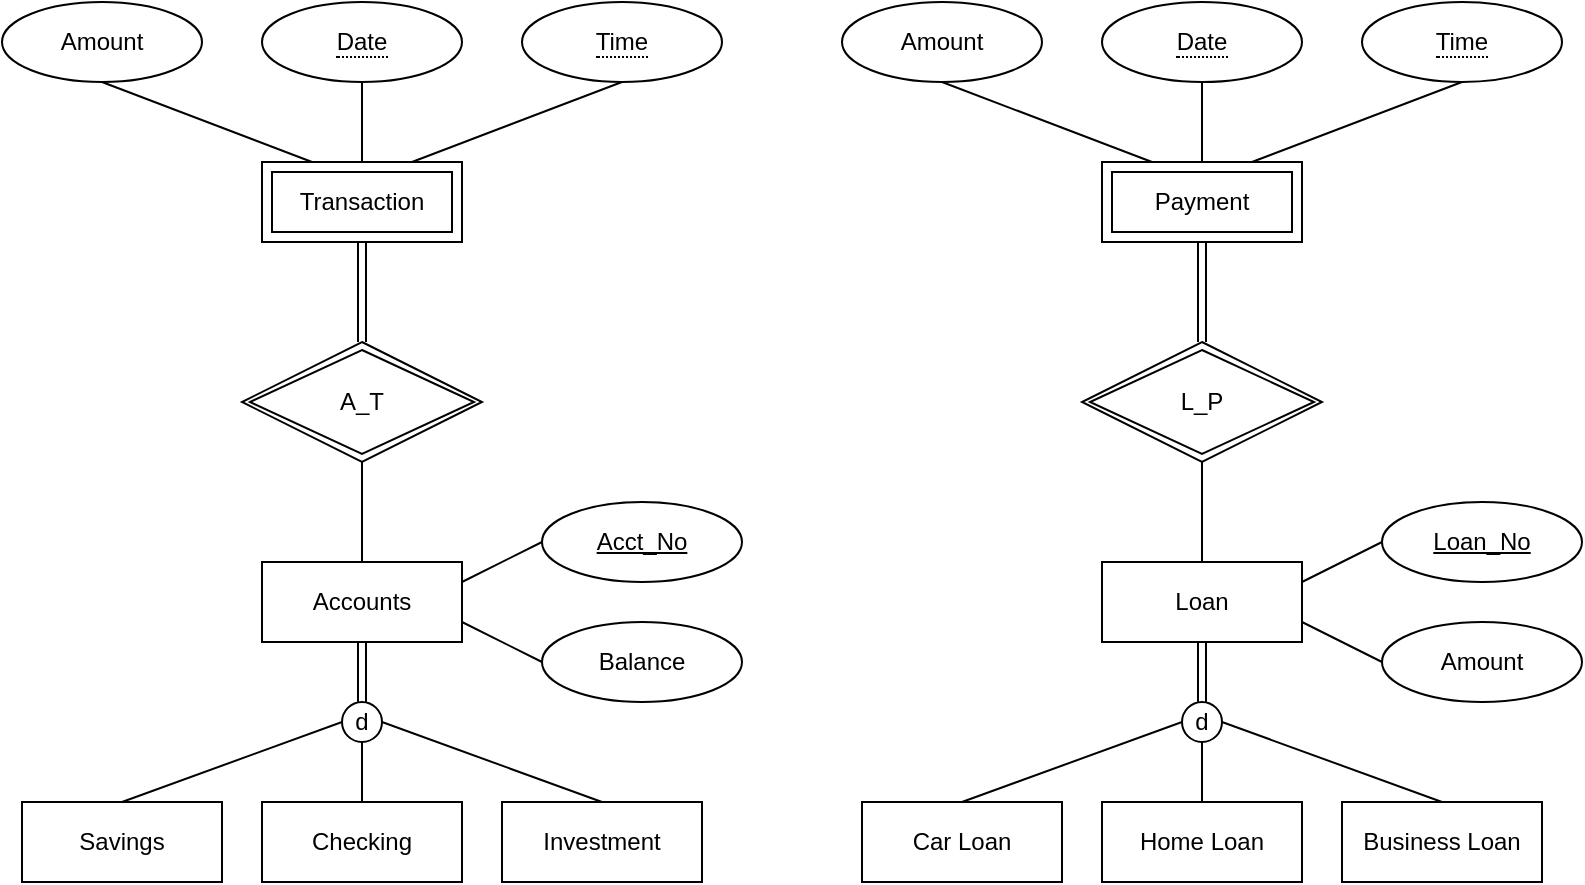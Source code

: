 <mxfile version="21.0.2" type="github">
  <diagram id="R2lEEEUBdFMjLlhIrx00" name="Page-1">
    <mxGraphModel dx="1054" dy="1113" grid="1" gridSize="10" guides="1" tooltips="1" connect="1" arrows="1" fold="1" page="1" pageScale="1" pageWidth="850" pageHeight="1100" math="0" shadow="0" extFonts="Permanent Marker^https://fonts.googleapis.com/css?family=Permanent+Marker">
      <root>
        <mxCell id="0" />
        <mxCell id="1" parent="0" />
        <mxCell id="vfgmPp1nOZ88JSO511LR-1" value="Accounts" style="whiteSpace=wrap;html=1;align=center;" vertex="1" parent="1">
          <mxGeometry x="160" y="440" width="100" height="40" as="geometry" />
        </mxCell>
        <mxCell id="vfgmPp1nOZ88JSO511LR-2" value="Loan" style="whiteSpace=wrap;html=1;align=center;" vertex="1" parent="1">
          <mxGeometry x="580" y="440" width="100" height="40" as="geometry" />
        </mxCell>
        <mxCell id="vfgmPp1nOZ88JSO511LR-4" value="d" style="ellipse;whiteSpace=wrap;html=1;aspect=fixed;" vertex="1" parent="1">
          <mxGeometry x="620" y="510" width="20" height="20" as="geometry" />
        </mxCell>
        <mxCell id="vfgmPp1nOZ88JSO511LR-5" value="" style="shape=link;html=1;rounded=0;exitX=0.5;exitY=1;exitDx=0;exitDy=0;entryX=0.5;entryY=0;entryDx=0;entryDy=0;" edge="1" parent="1" source="vfgmPp1nOZ88JSO511LR-2" target="vfgmPp1nOZ88JSO511LR-4">
          <mxGeometry relative="1" as="geometry">
            <mxPoint x="410" y="470" as="sourcePoint" />
            <mxPoint x="570" y="470" as="targetPoint" />
          </mxGeometry>
        </mxCell>
        <mxCell id="vfgmPp1nOZ88JSO511LR-7" value="Home Loan" style="whiteSpace=wrap;html=1;align=center;" vertex="1" parent="1">
          <mxGeometry x="580" y="560" width="100" height="40" as="geometry" />
        </mxCell>
        <mxCell id="vfgmPp1nOZ88JSO511LR-8" value="Car Loan" style="whiteSpace=wrap;html=1;align=center;" vertex="1" parent="1">
          <mxGeometry x="460" y="560" width="100" height="40" as="geometry" />
        </mxCell>
        <mxCell id="vfgmPp1nOZ88JSO511LR-9" value="Business Loan" style="whiteSpace=wrap;html=1;align=center;" vertex="1" parent="1">
          <mxGeometry x="700" y="560" width="100" height="40" as="geometry" />
        </mxCell>
        <mxCell id="vfgmPp1nOZ88JSO511LR-13" value="" style="endArrow=none;html=1;rounded=0;exitX=0.5;exitY=0;exitDx=0;exitDy=0;entryX=0;entryY=0.5;entryDx=0;entryDy=0;" edge="1" parent="1" source="vfgmPp1nOZ88JSO511LR-8" target="vfgmPp1nOZ88JSO511LR-4">
          <mxGeometry relative="1" as="geometry">
            <mxPoint x="520" y="460" as="sourcePoint" />
            <mxPoint x="680" y="460" as="targetPoint" />
          </mxGeometry>
        </mxCell>
        <mxCell id="vfgmPp1nOZ88JSO511LR-15" value="" style="endArrow=none;html=1;rounded=0;exitX=0.5;exitY=1;exitDx=0;exitDy=0;entryX=0.5;entryY=0;entryDx=0;entryDy=0;" edge="1" parent="1" source="vfgmPp1nOZ88JSO511LR-4" target="vfgmPp1nOZ88JSO511LR-7">
          <mxGeometry relative="1" as="geometry">
            <mxPoint x="520" y="460" as="sourcePoint" />
            <mxPoint x="680" y="460" as="targetPoint" />
          </mxGeometry>
        </mxCell>
        <mxCell id="vfgmPp1nOZ88JSO511LR-16" value="" style="endArrow=none;html=1;rounded=0;exitX=1;exitY=0.5;exitDx=0;exitDy=0;entryX=0.5;entryY=0;entryDx=0;entryDy=0;" edge="1" parent="1" source="vfgmPp1nOZ88JSO511LR-4" target="vfgmPp1nOZ88JSO511LR-9">
          <mxGeometry relative="1" as="geometry">
            <mxPoint x="520" y="460" as="sourcePoint" />
            <mxPoint x="680" y="460" as="targetPoint" />
          </mxGeometry>
        </mxCell>
        <mxCell id="vfgmPp1nOZ88JSO511LR-17" value="d" style="ellipse;whiteSpace=wrap;html=1;aspect=fixed;" vertex="1" parent="1">
          <mxGeometry x="200" y="510" width="20" height="20" as="geometry" />
        </mxCell>
        <mxCell id="vfgmPp1nOZ88JSO511LR-18" value="" style="shape=link;html=1;rounded=0;exitX=0.5;exitY=1;exitDx=0;exitDy=0;entryX=0.5;entryY=0;entryDx=0;entryDy=0;" edge="1" target="vfgmPp1nOZ88JSO511LR-17" parent="1">
          <mxGeometry relative="1" as="geometry">
            <mxPoint x="210" y="480" as="sourcePoint" />
            <mxPoint x="150" y="470" as="targetPoint" />
          </mxGeometry>
        </mxCell>
        <mxCell id="vfgmPp1nOZ88JSO511LR-19" value="Checking" style="whiteSpace=wrap;html=1;align=center;" vertex="1" parent="1">
          <mxGeometry x="160" y="560" width="100" height="40" as="geometry" />
        </mxCell>
        <mxCell id="vfgmPp1nOZ88JSO511LR-20" value="Savings" style="whiteSpace=wrap;html=1;align=center;" vertex="1" parent="1">
          <mxGeometry x="40" y="560" width="100" height="40" as="geometry" />
        </mxCell>
        <mxCell id="vfgmPp1nOZ88JSO511LR-21" value="Investment" style="whiteSpace=wrap;html=1;align=center;" vertex="1" parent="1">
          <mxGeometry x="280" y="560" width="100" height="40" as="geometry" />
        </mxCell>
        <mxCell id="vfgmPp1nOZ88JSO511LR-22" value="" style="endArrow=none;html=1;rounded=0;exitX=0.5;exitY=0;exitDx=0;exitDy=0;entryX=0;entryY=0.5;entryDx=0;entryDy=0;" edge="1" source="vfgmPp1nOZ88JSO511LR-20" target="vfgmPp1nOZ88JSO511LR-17" parent="1">
          <mxGeometry relative="1" as="geometry">
            <mxPoint x="100" y="460" as="sourcePoint" />
            <mxPoint x="260" y="460" as="targetPoint" />
          </mxGeometry>
        </mxCell>
        <mxCell id="vfgmPp1nOZ88JSO511LR-23" value="" style="endArrow=none;html=1;rounded=0;exitX=0.5;exitY=1;exitDx=0;exitDy=0;entryX=0.5;entryY=0;entryDx=0;entryDy=0;" edge="1" source="vfgmPp1nOZ88JSO511LR-17" target="vfgmPp1nOZ88JSO511LR-19" parent="1">
          <mxGeometry relative="1" as="geometry">
            <mxPoint x="100" y="460" as="sourcePoint" />
            <mxPoint x="260" y="460" as="targetPoint" />
          </mxGeometry>
        </mxCell>
        <mxCell id="vfgmPp1nOZ88JSO511LR-24" value="" style="endArrow=none;html=1;rounded=0;exitX=1;exitY=0.5;exitDx=0;exitDy=0;entryX=0.5;entryY=0;entryDx=0;entryDy=0;" edge="1" source="vfgmPp1nOZ88JSO511LR-17" target="vfgmPp1nOZ88JSO511LR-21" parent="1">
          <mxGeometry relative="1" as="geometry">
            <mxPoint x="100" y="460" as="sourcePoint" />
            <mxPoint x="260" y="460" as="targetPoint" />
          </mxGeometry>
        </mxCell>
        <mxCell id="vfgmPp1nOZ88JSO511LR-26" value="Transaction" style="shape=ext;margin=3;double=1;whiteSpace=wrap;html=1;align=center;" vertex="1" parent="1">
          <mxGeometry x="160" y="240" width="100" height="40" as="geometry" />
        </mxCell>
        <mxCell id="vfgmPp1nOZ88JSO511LR-27" value="Amount" style="ellipse;whiteSpace=wrap;html=1;align=center;" vertex="1" parent="1">
          <mxGeometry x="30" y="160" width="100" height="40" as="geometry" />
        </mxCell>
        <mxCell id="vfgmPp1nOZ88JSO511LR-30" value="" style="endArrow=none;html=1;rounded=0;entryX=0.5;entryY=1;entryDx=0;entryDy=0;exitX=0.75;exitY=0;exitDx=0;exitDy=0;" edge="1" parent="1" source="vfgmPp1nOZ88JSO511LR-26">
          <mxGeometry relative="1" as="geometry">
            <mxPoint x="240" y="330" as="sourcePoint" />
            <mxPoint x="340" y="200" as="targetPoint" />
          </mxGeometry>
        </mxCell>
        <mxCell id="vfgmPp1nOZ88JSO511LR-31" value="" style="endArrow=none;html=1;rounded=0;entryX=0.5;entryY=1;entryDx=0;entryDy=0;" edge="1" parent="1">
          <mxGeometry relative="1" as="geometry">
            <mxPoint x="210" y="240" as="sourcePoint" />
            <mxPoint x="210" y="200" as="targetPoint" />
          </mxGeometry>
        </mxCell>
        <mxCell id="vfgmPp1nOZ88JSO511LR-32" value="" style="endArrow=none;html=1;rounded=0;entryX=0.5;entryY=1;entryDx=0;entryDy=0;exitX=0.25;exitY=0;exitDx=0;exitDy=0;" edge="1" parent="1" source="vfgmPp1nOZ88JSO511LR-26" target="vfgmPp1nOZ88JSO511LR-27">
          <mxGeometry relative="1" as="geometry">
            <mxPoint x="220" y="460" as="sourcePoint" />
            <mxPoint x="380" y="460" as="targetPoint" />
          </mxGeometry>
        </mxCell>
        <mxCell id="vfgmPp1nOZ88JSO511LR-33" value="A_T" style="shape=rhombus;double=1;perimeter=rhombusPerimeter;whiteSpace=wrap;html=1;align=center;" vertex="1" parent="1">
          <mxGeometry x="150" y="330" width="120" height="60" as="geometry" />
        </mxCell>
        <mxCell id="vfgmPp1nOZ88JSO511LR-34" value="" style="shape=link;html=1;rounded=0;entryX=0.5;entryY=1;entryDx=0;entryDy=0;exitX=0.5;exitY=0;exitDx=0;exitDy=0;" edge="1" parent="1" source="vfgmPp1nOZ88JSO511LR-33" target="vfgmPp1nOZ88JSO511LR-26">
          <mxGeometry width="100" relative="1" as="geometry">
            <mxPoint x="250" y="440" as="sourcePoint" />
            <mxPoint x="350" y="440" as="targetPoint" />
          </mxGeometry>
        </mxCell>
        <mxCell id="vfgmPp1nOZ88JSO511LR-35" value="" style="endArrow=none;html=1;rounded=0;entryX=0.5;entryY=1;entryDx=0;entryDy=0;exitX=0.5;exitY=0;exitDx=0;exitDy=0;" edge="1" parent="1" source="vfgmPp1nOZ88JSO511LR-1" target="vfgmPp1nOZ88JSO511LR-33">
          <mxGeometry relative="1" as="geometry">
            <mxPoint x="220" y="440" as="sourcePoint" />
            <mxPoint x="380" y="440" as="targetPoint" />
          </mxGeometry>
        </mxCell>
        <mxCell id="vfgmPp1nOZ88JSO511LR-36" value="Payment" style="shape=ext;margin=3;double=1;whiteSpace=wrap;html=1;align=center;" vertex="1" parent="1">
          <mxGeometry x="580" y="240" width="100" height="40" as="geometry" />
        </mxCell>
        <mxCell id="vfgmPp1nOZ88JSO511LR-37" value="Amount" style="ellipse;whiteSpace=wrap;html=1;align=center;" vertex="1" parent="1">
          <mxGeometry x="450" y="160" width="100" height="40" as="geometry" />
        </mxCell>
        <mxCell id="vfgmPp1nOZ88JSO511LR-40" value="" style="endArrow=none;html=1;rounded=0;entryX=0.5;entryY=1;entryDx=0;entryDy=0;exitX=0.75;exitY=0;exitDx=0;exitDy=0;" edge="1" source="vfgmPp1nOZ88JSO511LR-36" parent="1">
          <mxGeometry relative="1" as="geometry">
            <mxPoint x="660" y="330" as="sourcePoint" />
            <mxPoint x="760" y="200" as="targetPoint" />
          </mxGeometry>
        </mxCell>
        <mxCell id="vfgmPp1nOZ88JSO511LR-41" value="" style="endArrow=none;html=1;rounded=0;entryX=0.5;entryY=1;entryDx=0;entryDy=0;" edge="1" parent="1">
          <mxGeometry relative="1" as="geometry">
            <mxPoint x="630" y="240" as="sourcePoint" />
            <mxPoint x="630" y="200" as="targetPoint" />
          </mxGeometry>
        </mxCell>
        <mxCell id="vfgmPp1nOZ88JSO511LR-42" value="" style="endArrow=none;html=1;rounded=0;entryX=0.5;entryY=1;entryDx=0;entryDy=0;exitX=0.25;exitY=0;exitDx=0;exitDy=0;" edge="1" source="vfgmPp1nOZ88JSO511LR-36" target="vfgmPp1nOZ88JSO511LR-37" parent="1">
          <mxGeometry relative="1" as="geometry">
            <mxPoint x="640" y="460" as="sourcePoint" />
            <mxPoint x="800" y="460" as="targetPoint" />
          </mxGeometry>
        </mxCell>
        <mxCell id="vfgmPp1nOZ88JSO511LR-43" value="L_P" style="shape=rhombus;double=1;perimeter=rhombusPerimeter;whiteSpace=wrap;html=1;align=center;" vertex="1" parent="1">
          <mxGeometry x="570" y="330" width="120" height="60" as="geometry" />
        </mxCell>
        <mxCell id="vfgmPp1nOZ88JSO511LR-44" value="" style="shape=link;html=1;rounded=0;entryX=0.5;entryY=1;entryDx=0;entryDy=0;exitX=0.5;exitY=0;exitDx=0;exitDy=0;" edge="1" source="vfgmPp1nOZ88JSO511LR-43" target="vfgmPp1nOZ88JSO511LR-36" parent="1">
          <mxGeometry width="100" relative="1" as="geometry">
            <mxPoint x="670" y="440" as="sourcePoint" />
            <mxPoint x="770" y="440" as="targetPoint" />
          </mxGeometry>
        </mxCell>
        <mxCell id="vfgmPp1nOZ88JSO511LR-45" value="" style="endArrow=none;html=1;rounded=0;entryX=0.5;entryY=1;entryDx=0;entryDy=0;exitX=0.5;exitY=0;exitDx=0;exitDy=0;" edge="1" target="vfgmPp1nOZ88JSO511LR-43" parent="1">
          <mxGeometry relative="1" as="geometry">
            <mxPoint x="630" y="440" as="sourcePoint" />
            <mxPoint x="800" y="440" as="targetPoint" />
          </mxGeometry>
        </mxCell>
        <mxCell id="vfgmPp1nOZ88JSO511LR-46" value="Acct_No" style="ellipse;whiteSpace=wrap;html=1;align=center;fontStyle=4;" vertex="1" parent="1">
          <mxGeometry x="300" y="410" width="100" height="40" as="geometry" />
        </mxCell>
        <mxCell id="vfgmPp1nOZ88JSO511LR-47" value="Balance" style="ellipse;whiteSpace=wrap;html=1;align=center;" vertex="1" parent="1">
          <mxGeometry x="300" y="470" width="100" height="40" as="geometry" />
        </mxCell>
        <mxCell id="vfgmPp1nOZ88JSO511LR-48" value="" style="endArrow=none;html=1;rounded=0;exitX=1;exitY=0.25;exitDx=0;exitDy=0;entryX=0;entryY=0.5;entryDx=0;entryDy=0;" edge="1" parent="1" source="vfgmPp1nOZ88JSO511LR-1" target="vfgmPp1nOZ88JSO511LR-46">
          <mxGeometry relative="1" as="geometry">
            <mxPoint x="330" y="430" as="sourcePoint" />
            <mxPoint x="490" y="430" as="targetPoint" />
          </mxGeometry>
        </mxCell>
        <mxCell id="vfgmPp1nOZ88JSO511LR-49" value="" style="endArrow=none;html=1;rounded=0;exitX=1;exitY=0.75;exitDx=0;exitDy=0;entryX=0;entryY=0.5;entryDx=0;entryDy=0;" edge="1" parent="1" source="vfgmPp1nOZ88JSO511LR-1" target="vfgmPp1nOZ88JSO511LR-47">
          <mxGeometry relative="1" as="geometry">
            <mxPoint x="330" y="430" as="sourcePoint" />
            <mxPoint x="490" y="430" as="targetPoint" />
          </mxGeometry>
        </mxCell>
        <mxCell id="vfgmPp1nOZ88JSO511LR-50" value="Loan_No" style="ellipse;whiteSpace=wrap;html=1;align=center;fontStyle=4;" vertex="1" parent="1">
          <mxGeometry x="720" y="410" width="100" height="40" as="geometry" />
        </mxCell>
        <mxCell id="vfgmPp1nOZ88JSO511LR-51" value="Amount" style="ellipse;whiteSpace=wrap;html=1;align=center;" vertex="1" parent="1">
          <mxGeometry x="720" y="470" width="100" height="40" as="geometry" />
        </mxCell>
        <mxCell id="vfgmPp1nOZ88JSO511LR-52" value="" style="endArrow=none;html=1;rounded=0;exitX=1;exitY=0.25;exitDx=0;exitDy=0;entryX=0;entryY=0.5;entryDx=0;entryDy=0;" edge="1" target="vfgmPp1nOZ88JSO511LR-50" parent="1">
          <mxGeometry relative="1" as="geometry">
            <mxPoint x="680" y="450" as="sourcePoint" />
            <mxPoint x="910" y="430" as="targetPoint" />
          </mxGeometry>
        </mxCell>
        <mxCell id="vfgmPp1nOZ88JSO511LR-53" value="" style="endArrow=none;html=1;rounded=0;exitX=1;exitY=0.75;exitDx=0;exitDy=0;entryX=0;entryY=0.5;entryDx=0;entryDy=0;" edge="1" target="vfgmPp1nOZ88JSO511LR-51" parent="1">
          <mxGeometry relative="1" as="geometry">
            <mxPoint x="680" y="470" as="sourcePoint" />
            <mxPoint x="910" y="430" as="targetPoint" />
          </mxGeometry>
        </mxCell>
        <mxCell id="vfgmPp1nOZ88JSO511LR-54" value="&lt;span style=&quot;border-bottom: 1px dotted&quot;&gt;Date&lt;br&gt;&lt;/span&gt;" style="ellipse;whiteSpace=wrap;html=1;align=center;" vertex="1" parent="1">
          <mxGeometry x="580" y="160" width="100" height="40" as="geometry" />
        </mxCell>
        <mxCell id="vfgmPp1nOZ88JSO511LR-55" value="&lt;span style=&quot;border-bottom: 1px dotted&quot;&gt;Time&lt;br&gt;&lt;/span&gt;" style="ellipse;whiteSpace=wrap;html=1;align=center;" vertex="1" parent="1">
          <mxGeometry x="710" y="160" width="100" height="40" as="geometry" />
        </mxCell>
        <mxCell id="vfgmPp1nOZ88JSO511LR-57" value="&lt;span style=&quot;border-bottom: 1px dotted&quot;&gt;Date&lt;br&gt;&lt;/span&gt;" style="ellipse;whiteSpace=wrap;html=1;align=center;" vertex="1" parent="1">
          <mxGeometry x="160" y="160" width="100" height="40" as="geometry" />
        </mxCell>
        <mxCell id="vfgmPp1nOZ88JSO511LR-58" value="&lt;span style=&quot;border-bottom: 1px dotted&quot;&gt;Time&lt;br&gt;&lt;/span&gt;" style="ellipse;whiteSpace=wrap;html=1;align=center;" vertex="1" parent="1">
          <mxGeometry x="290" y="160" width="100" height="40" as="geometry" />
        </mxCell>
      </root>
    </mxGraphModel>
  </diagram>
</mxfile>
